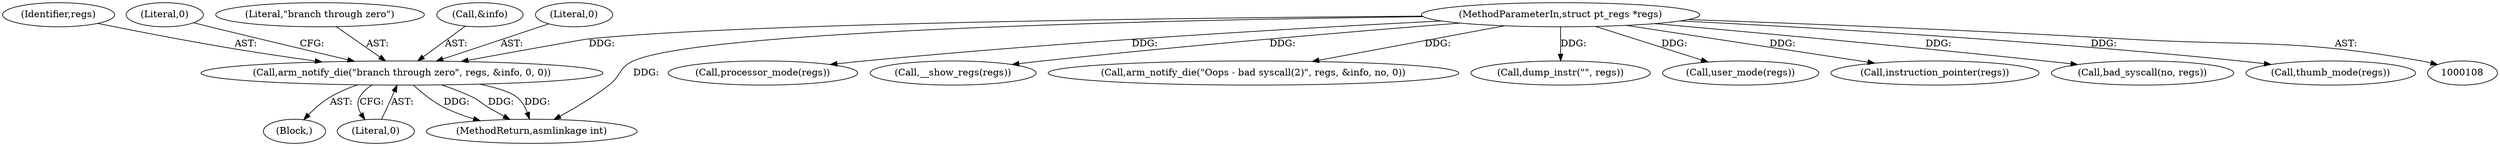 digraph "0_linux_a4780adeefd042482f624f5e0d577bf9cdcbb760_1@pointer" {
"1000155" [label="(Call,arm_notify_die(\"branch through zero\", regs, &info, 0, 0))"];
"1000110" [label="(MethodParameterIn,struct pt_regs *regs)"];
"1000133" [label="(Block,)"];
"1000157" [label="(Identifier,regs)"];
"1000419" [label="(Call,processor_mode(regs))"];
"1000155" [label="(Call,arm_notify_die(\"branch through zero\", regs, &info, 0, 0))"];
"1000413" [label="(Call,__show_regs(regs))"];
"1000163" [label="(Literal,0)"];
"1000450" [label="(Call,arm_notify_die(\"Oops - bad syscall(2)\", regs, &info, no, 0))"];
"1000406" [label="(Call,dump_instr(\"\", regs))"];
"1000410" [label="(Call,user_mode(regs))"];
"1000443" [label="(Call,instruction_pointer(regs))"];
"1000161" [label="(Literal,0)"];
"1000156" [label="(Literal,\"branch through zero\")"];
"1000158" [label="(Call,&info)"];
"1000459" [label="(MethodReturn,asmlinkage int)"];
"1000126" [label="(Call,bad_syscall(no, regs))"];
"1000160" [label="(Literal,0)"];
"1000446" [label="(Call,thumb_mode(regs))"];
"1000110" [label="(MethodParameterIn,struct pt_regs *regs)"];
"1000155" -> "1000133"  [label="AST: "];
"1000155" -> "1000161"  [label="CFG: "];
"1000156" -> "1000155"  [label="AST: "];
"1000157" -> "1000155"  [label="AST: "];
"1000158" -> "1000155"  [label="AST: "];
"1000160" -> "1000155"  [label="AST: "];
"1000161" -> "1000155"  [label="AST: "];
"1000163" -> "1000155"  [label="CFG: "];
"1000155" -> "1000459"  [label="DDG: "];
"1000155" -> "1000459"  [label="DDG: "];
"1000155" -> "1000459"  [label="DDG: "];
"1000110" -> "1000155"  [label="DDG: "];
"1000110" -> "1000108"  [label="AST: "];
"1000110" -> "1000459"  [label="DDG: "];
"1000110" -> "1000126"  [label="DDG: "];
"1000110" -> "1000406"  [label="DDG: "];
"1000110" -> "1000410"  [label="DDG: "];
"1000110" -> "1000413"  [label="DDG: "];
"1000110" -> "1000419"  [label="DDG: "];
"1000110" -> "1000443"  [label="DDG: "];
"1000110" -> "1000446"  [label="DDG: "];
"1000110" -> "1000450"  [label="DDG: "];
}
